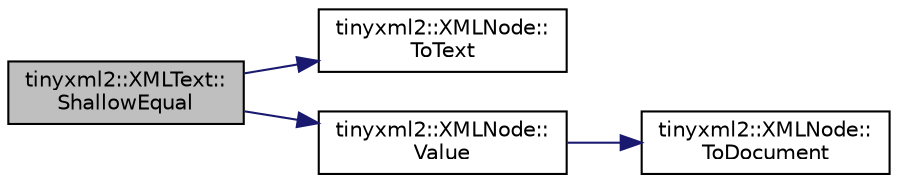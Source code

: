 digraph "tinyxml2::XMLText::ShallowEqual"
{
  edge [fontname="Helvetica",fontsize="10",labelfontname="Helvetica",labelfontsize="10"];
  node [fontname="Helvetica",fontsize="10",shape=record];
  rankdir="LR";
  Node1 [label="tinyxml2::XMLText::\lShallowEqual",height=0.2,width=0.4,color="black", fillcolor="grey75", style="filled", fontcolor="black"];
  Node1 -> Node2 [color="midnightblue",fontsize="10",style="solid",fontname="Helvetica"];
  Node2 [label="tinyxml2::XMLNode::\lToText",height=0.2,width=0.4,color="black", fillcolor="white", style="filled",URL="$classtinyxml2_1_1_x_m_l_node.html#a41c55dab9162d1eb62db2008430e376b",tooltip="Safely cast to Text, or null. "];
  Node1 -> Node3 [color="midnightblue",fontsize="10",style="solid",fontname="Helvetica"];
  Node3 [label="tinyxml2::XMLNode::\lValue",height=0.2,width=0.4,color="black", fillcolor="white", style="filled",URL="$classtinyxml2_1_1_x_m_l_node.html#a92835c779871918f9af569bfe9669fe6"];
  Node3 -> Node4 [color="midnightblue",fontsize="10",style="solid",fontname="Helvetica"];
  Node4 [label="tinyxml2::XMLNode::\lToDocument",height=0.2,width=0.4,color="black", fillcolor="white", style="filled",URL="$classtinyxml2_1_1_x_m_l_node.html#a836e2966ed736fc3c94f70e12a2a3357",tooltip="Safely cast to a Document, or null. "];
}

